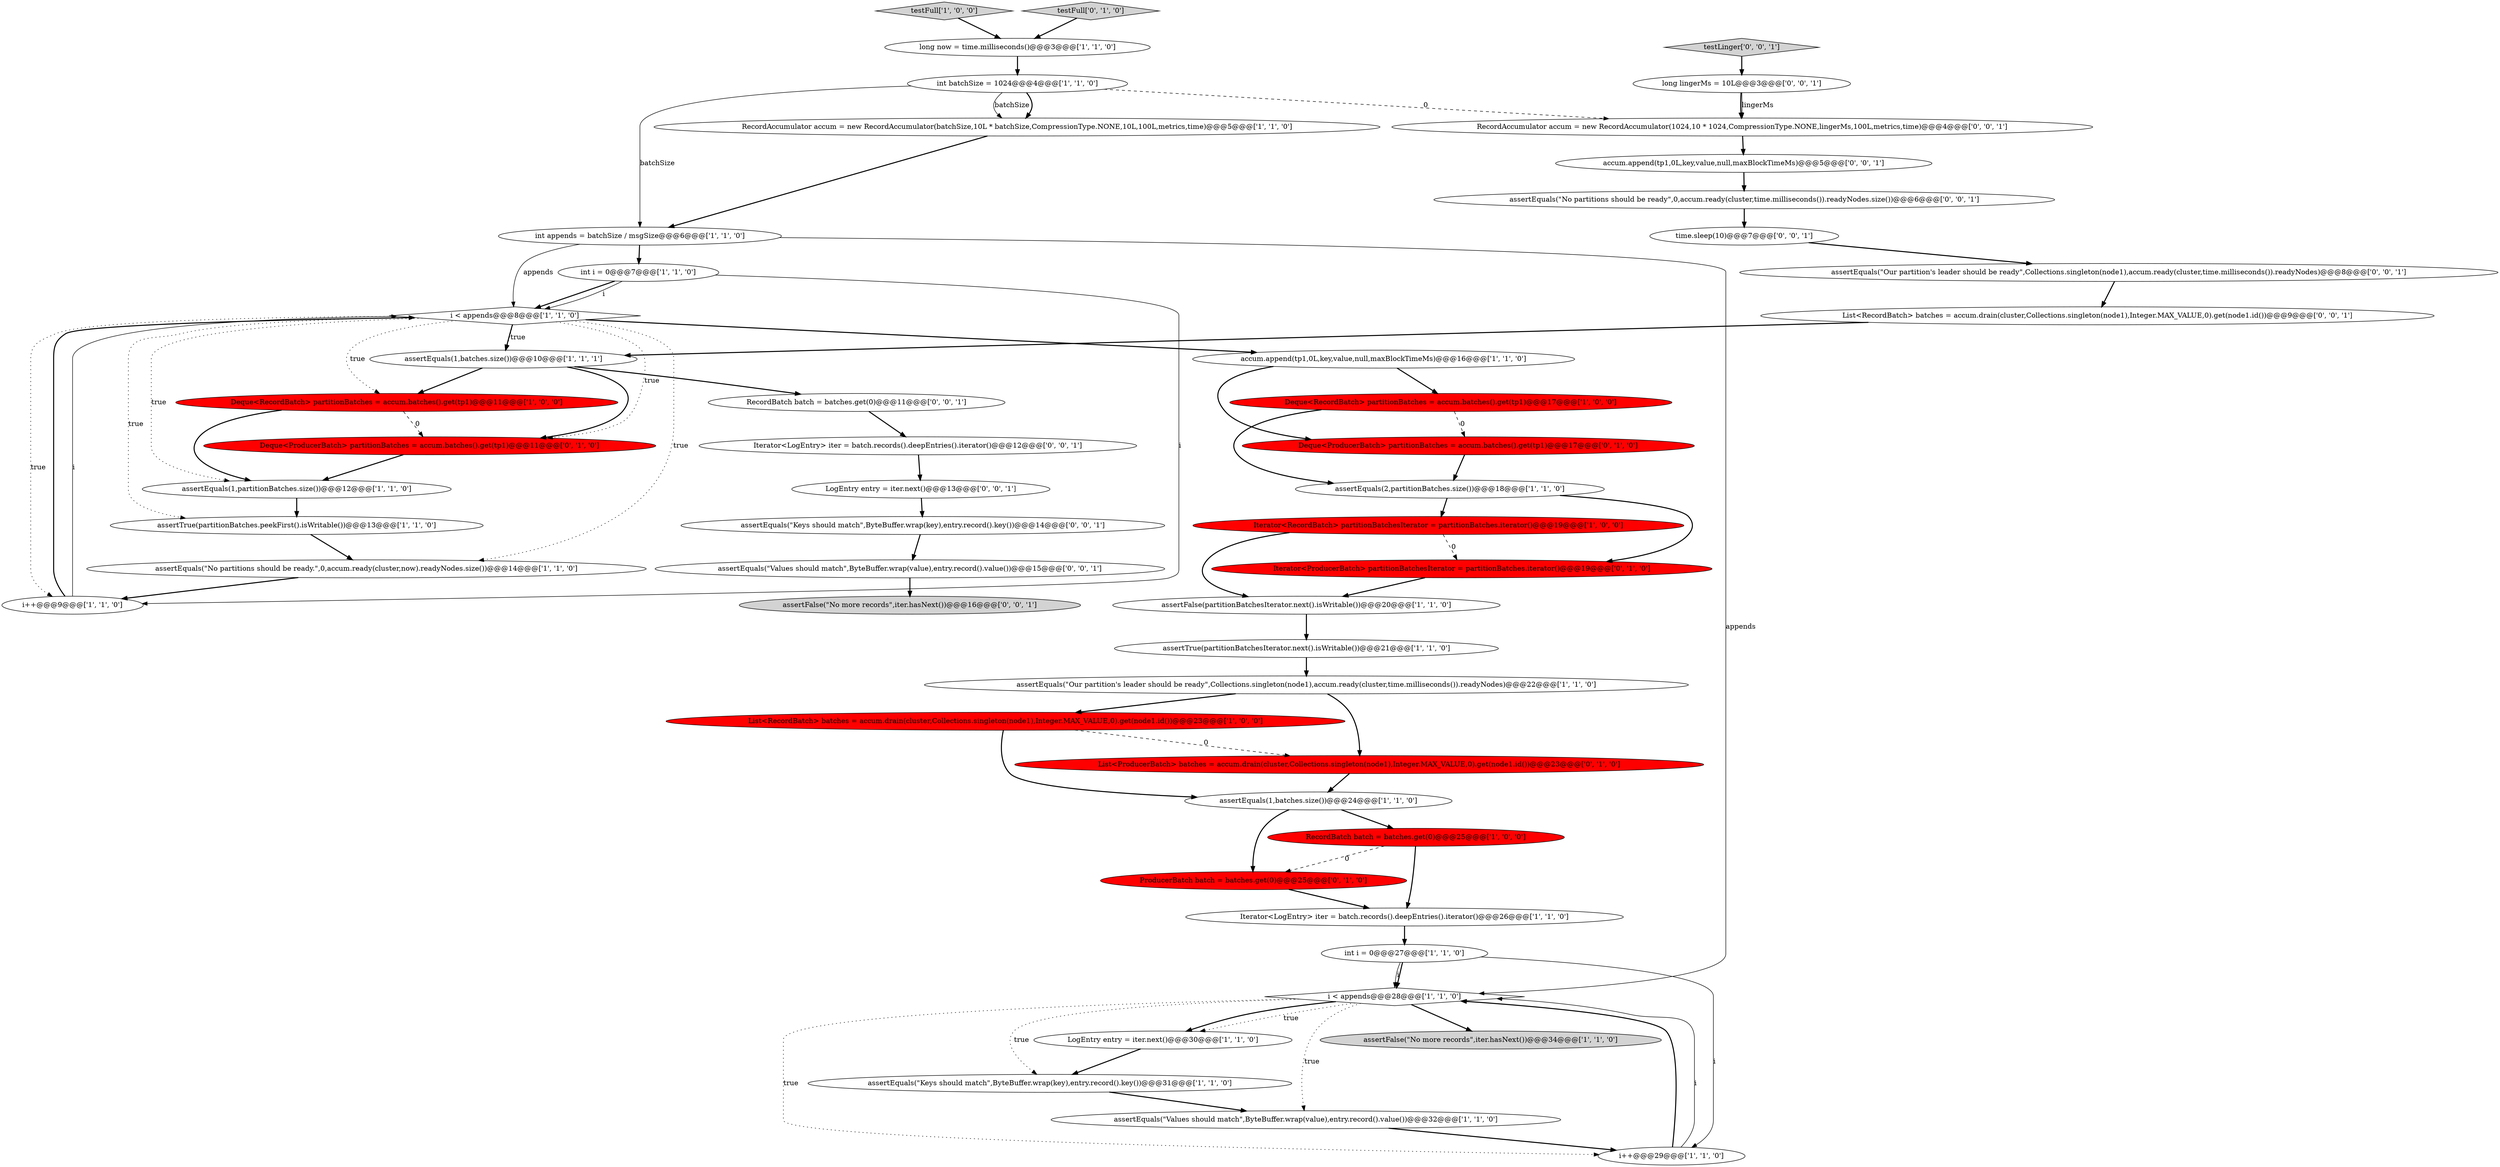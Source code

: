 digraph {
19 [style = filled, label = "int appends = batchSize / msgSize@@@6@@@['1', '1', '0']", fillcolor = white, shape = ellipse image = "AAA0AAABBB1BBB"];
9 [style = filled, label = "RecordBatch batch = batches.get(0)@@@25@@@['1', '0', '0']", fillcolor = red, shape = ellipse image = "AAA1AAABBB1BBB"];
20 [style = filled, label = "LogEntry entry = iter.next()@@@30@@@['1', '1', '0']", fillcolor = white, shape = ellipse image = "AAA0AAABBB1BBB"];
12 [style = filled, label = "assertTrue(partitionBatches.peekFirst().isWritable())@@@13@@@['1', '1', '0']", fillcolor = white, shape = ellipse image = "AAA0AAABBB1BBB"];
10 [style = filled, label = "testFull['1', '0', '0']", fillcolor = lightgray, shape = diamond image = "AAA0AAABBB1BBB"];
13 [style = filled, label = "Iterator<LogEntry> iter = batch.records().deepEntries().iterator()@@@26@@@['1', '1', '0']", fillcolor = white, shape = ellipse image = "AAA0AAABBB1BBB"];
36 [style = filled, label = "ProducerBatch batch = batches.get(0)@@@25@@@['0', '1', '0']", fillcolor = red, shape = ellipse image = "AAA1AAABBB2BBB"];
35 [style = filled, label = "Iterator<ProducerBatch> partitionBatchesIterator = partitionBatches.iterator()@@@19@@@['0', '1', '0']", fillcolor = red, shape = ellipse image = "AAA1AAABBB2BBB"];
46 [style = filled, label = "RecordBatch batch = batches.get(0)@@@11@@@['0', '0', '1']", fillcolor = white, shape = ellipse image = "AAA0AAABBB3BBB"];
11 [style = filled, label = "assertFalse(partitionBatchesIterator.next().isWritable())@@@20@@@['1', '1', '0']", fillcolor = white, shape = ellipse image = "AAA0AAABBB1BBB"];
41 [style = filled, label = "assertFalse(\"No more records\",iter.hasNext())@@@16@@@['0', '0', '1']", fillcolor = lightgray, shape = ellipse image = "AAA0AAABBB3BBB"];
29 [style = filled, label = "i < appends@@@28@@@['1', '1', '0']", fillcolor = white, shape = diamond image = "AAA0AAABBB1BBB"];
30 [style = filled, label = "int i = 0@@@27@@@['1', '1', '0']", fillcolor = white, shape = ellipse image = "AAA0AAABBB1BBB"];
44 [style = filled, label = "assertEquals(\"Our partition's leader should be ready\",Collections.singleton(node1),accum.ready(cluster,time.milliseconds()).readyNodes)@@@8@@@['0', '0', '1']", fillcolor = white, shape = ellipse image = "AAA0AAABBB3BBB"];
3 [style = filled, label = "assertEquals(\"Keys should match\",ByteBuffer.wrap(key),entry.record().key())@@@31@@@['1', '1', '0']", fillcolor = white, shape = ellipse image = "AAA0AAABBB1BBB"];
37 [style = filled, label = "LogEntry entry = iter.next()@@@13@@@['0', '0', '1']", fillcolor = white, shape = ellipse image = "AAA0AAABBB3BBB"];
50 [style = filled, label = "RecordAccumulator accum = new RecordAccumulator(1024,10 * 1024,CompressionType.NONE,lingerMs,100L,metrics,time)@@@4@@@['0', '0', '1']", fillcolor = white, shape = ellipse image = "AAA0AAABBB3BBB"];
39 [style = filled, label = "List<RecordBatch> batches = accum.drain(cluster,Collections.singleton(node1),Integer.MAX_VALUE,0).get(node1.id())@@@9@@@['0', '0', '1']", fillcolor = white, shape = ellipse image = "AAA0AAABBB3BBB"];
15 [style = filled, label = "int i = 0@@@7@@@['1', '1', '0']", fillcolor = white, shape = ellipse image = "AAA0AAABBB1BBB"];
21 [style = filled, label = "i < appends@@@8@@@['1', '1', '0']", fillcolor = white, shape = diamond image = "AAA0AAABBB1BBB"];
25 [style = filled, label = "Deque<RecordBatch> partitionBatches = accum.batches().get(tp1)@@@11@@@['1', '0', '0']", fillcolor = red, shape = ellipse image = "AAA1AAABBB1BBB"];
43 [style = filled, label = "Iterator<LogEntry> iter = batch.records().deepEntries().iterator()@@@12@@@['0', '0', '1']", fillcolor = white, shape = ellipse image = "AAA0AAABBB3BBB"];
17 [style = filled, label = "RecordAccumulator accum = new RecordAccumulator(batchSize,10L * batchSize,CompressionType.NONE,10L,100L,metrics,time)@@@5@@@['1', '1', '0']", fillcolor = white, shape = ellipse image = "AAA0AAABBB1BBB"];
32 [style = filled, label = "List<ProducerBatch> batches = accum.drain(cluster,Collections.singleton(node1),Integer.MAX_VALUE,0).get(node1.id())@@@23@@@['0', '1', '0']", fillcolor = red, shape = ellipse image = "AAA1AAABBB2BBB"];
23 [style = filled, label = "assertEquals(1,partitionBatches.size())@@@12@@@['1', '1', '0']", fillcolor = white, shape = ellipse image = "AAA0AAABBB1BBB"];
49 [style = filled, label = "assertEquals(\"No partitions should be ready\",0,accum.ready(cluster,time.milliseconds()).readyNodes.size())@@@6@@@['0', '0', '1']", fillcolor = white, shape = ellipse image = "AAA0AAABBB3BBB"];
18 [style = filled, label = "Iterator<RecordBatch> partitionBatchesIterator = partitionBatches.iterator()@@@19@@@['1', '0', '0']", fillcolor = red, shape = ellipse image = "AAA1AAABBB1BBB"];
4 [style = filled, label = "long now = time.milliseconds()@@@3@@@['1', '1', '0']", fillcolor = white, shape = ellipse image = "AAA0AAABBB1BBB"];
1 [style = filled, label = "int batchSize = 1024@@@4@@@['1', '1', '0']", fillcolor = white, shape = ellipse image = "AAA0AAABBB1BBB"];
48 [style = filled, label = "long lingerMs = 10L@@@3@@@['0', '0', '1']", fillcolor = white, shape = ellipse image = "AAA0AAABBB3BBB"];
26 [style = filled, label = "assertEquals(1,batches.size())@@@24@@@['1', '1', '0']", fillcolor = white, shape = ellipse image = "AAA0AAABBB1BBB"];
38 [style = filled, label = "accum.append(tp1,0L,key,value,null,maxBlockTimeMs)@@@5@@@['0', '0', '1']", fillcolor = white, shape = ellipse image = "AAA0AAABBB3BBB"];
47 [style = filled, label = "assertEquals(\"Keys should match\",ByteBuffer.wrap(key),entry.record().key())@@@14@@@['0', '0', '1']", fillcolor = white, shape = ellipse image = "AAA0AAABBB3BBB"];
33 [style = filled, label = "Deque<ProducerBatch> partitionBatches = accum.batches().get(tp1)@@@17@@@['0', '1', '0']", fillcolor = red, shape = ellipse image = "AAA1AAABBB2BBB"];
8 [style = filled, label = "assertEquals(\"No partitions should be ready.\",0,accum.ready(cluster,now).readyNodes.size())@@@14@@@['1', '1', '0']", fillcolor = white, shape = ellipse image = "AAA0AAABBB1BBB"];
22 [style = filled, label = "assertEquals(1,batches.size())@@@10@@@['1', '1', '1']", fillcolor = white, shape = ellipse image = "AAA0AAABBB1BBB"];
24 [style = filled, label = "Deque<RecordBatch> partitionBatches = accum.batches().get(tp1)@@@17@@@['1', '0', '0']", fillcolor = red, shape = ellipse image = "AAA1AAABBB1BBB"];
45 [style = filled, label = "testLinger['0', '0', '1']", fillcolor = lightgray, shape = diamond image = "AAA0AAABBB3BBB"];
27 [style = filled, label = "assertEquals(2,partitionBatches.size())@@@18@@@['1', '1', '0']", fillcolor = white, shape = ellipse image = "AAA0AAABBB1BBB"];
2 [style = filled, label = "List<RecordBatch> batches = accum.drain(cluster,Collections.singleton(node1),Integer.MAX_VALUE,0).get(node1.id())@@@23@@@['1', '0', '0']", fillcolor = red, shape = ellipse image = "AAA1AAABBB1BBB"];
42 [style = filled, label = "time.sleep(10)@@@7@@@['0', '0', '1']", fillcolor = white, shape = ellipse image = "AAA0AAABBB3BBB"];
28 [style = filled, label = "i++@@@9@@@['1', '1', '0']", fillcolor = white, shape = ellipse image = "AAA0AAABBB1BBB"];
34 [style = filled, label = "Deque<ProducerBatch> partitionBatches = accum.batches().get(tp1)@@@11@@@['0', '1', '0']", fillcolor = red, shape = ellipse image = "AAA1AAABBB2BBB"];
40 [style = filled, label = "assertEquals(\"Values should match\",ByteBuffer.wrap(value),entry.record().value())@@@15@@@['0', '0', '1']", fillcolor = white, shape = ellipse image = "AAA0AAABBB3BBB"];
14 [style = filled, label = "accum.append(tp1,0L,key,value,null,maxBlockTimeMs)@@@16@@@['1', '1', '0']", fillcolor = white, shape = ellipse image = "AAA0AAABBB1BBB"];
0 [style = filled, label = "i++@@@29@@@['1', '1', '0']", fillcolor = white, shape = ellipse image = "AAA0AAABBB1BBB"];
6 [style = filled, label = "assertEquals(\"Values should match\",ByteBuffer.wrap(value),entry.record().value())@@@32@@@['1', '1', '0']", fillcolor = white, shape = ellipse image = "AAA0AAABBB1BBB"];
7 [style = filled, label = "assertFalse(\"No more records\",iter.hasNext())@@@34@@@['1', '1', '0']", fillcolor = lightgray, shape = ellipse image = "AAA0AAABBB1BBB"];
31 [style = filled, label = "testFull['0', '1', '0']", fillcolor = lightgray, shape = diamond image = "AAA0AAABBB2BBB"];
16 [style = filled, label = "assertTrue(partitionBatchesIterator.next().isWritable())@@@21@@@['1', '1', '0']", fillcolor = white, shape = ellipse image = "AAA0AAABBB1BBB"];
5 [style = filled, label = "assertEquals(\"Our partition's leader should be ready\",Collections.singleton(node1),accum.ready(cluster,time.milliseconds()).readyNodes)@@@22@@@['1', '1', '0']", fillcolor = white, shape = ellipse image = "AAA0AAABBB1BBB"];
9->36 [style = dashed, label="0"];
14->24 [style = bold, label=""];
21->12 [style = dotted, label="true"];
2->26 [style = bold, label=""];
19->29 [style = solid, label="appends"];
15->21 [style = bold, label=""];
21->8 [style = dotted, label="true"];
2->32 [style = dashed, label="0"];
26->9 [style = bold, label=""];
45->48 [style = bold, label=""];
29->20 [style = dotted, label="true"];
30->29 [style = bold, label=""];
28->21 [style = bold, label=""];
42->44 [style = bold, label=""];
38->49 [style = bold, label=""];
21->23 [style = dotted, label="true"];
23->12 [style = bold, label=""];
19->15 [style = bold, label=""];
24->27 [style = bold, label=""];
15->21 [style = solid, label="i"];
11->16 [style = bold, label=""];
22->25 [style = bold, label=""];
8->28 [style = bold, label=""];
22->46 [style = bold, label=""];
25->34 [style = dashed, label="0"];
24->33 [style = dashed, label="0"];
18->11 [style = bold, label=""];
48->50 [style = bold, label=""];
31->4 [style = bold, label=""];
1->19 [style = solid, label="batchSize"];
0->29 [style = bold, label=""];
21->22 [style = dotted, label="true"];
20->3 [style = bold, label=""];
33->27 [style = bold, label=""];
32->26 [style = bold, label=""];
21->28 [style = dotted, label="true"];
1->17 [style = bold, label=""];
39->22 [style = bold, label=""];
29->20 [style = bold, label=""];
21->22 [style = bold, label=""];
30->0 [style = solid, label="i"];
1->17 [style = solid, label="batchSize"];
37->47 [style = bold, label=""];
46->43 [style = bold, label=""];
29->0 [style = dotted, label="true"];
27->18 [style = bold, label=""];
29->6 [style = dotted, label="true"];
48->50 [style = solid, label="lingerMs"];
47->40 [style = bold, label=""];
3->6 [style = bold, label=""];
19->21 [style = solid, label="appends"];
27->35 [style = bold, label=""];
5->32 [style = bold, label=""];
21->25 [style = dotted, label="true"];
36->13 [style = bold, label=""];
12->8 [style = bold, label=""];
16->5 [style = bold, label=""];
34->23 [style = bold, label=""];
4->1 [style = bold, label=""];
15->28 [style = solid, label="i"];
29->3 [style = dotted, label="true"];
1->50 [style = dashed, label="0"];
21->14 [style = bold, label=""];
30->29 [style = solid, label="i"];
49->42 [style = bold, label=""];
25->23 [style = bold, label=""];
26->36 [style = bold, label=""];
21->34 [style = dotted, label="true"];
6->0 [style = bold, label=""];
13->30 [style = bold, label=""];
43->37 [style = bold, label=""];
44->39 [style = bold, label=""];
17->19 [style = bold, label=""];
18->35 [style = dashed, label="0"];
14->33 [style = bold, label=""];
0->29 [style = solid, label="i"];
5->2 [style = bold, label=""];
28->21 [style = solid, label="i"];
50->38 [style = bold, label=""];
22->34 [style = bold, label=""];
40->41 [style = bold, label=""];
10->4 [style = bold, label=""];
29->7 [style = bold, label=""];
9->13 [style = bold, label=""];
35->11 [style = bold, label=""];
}

